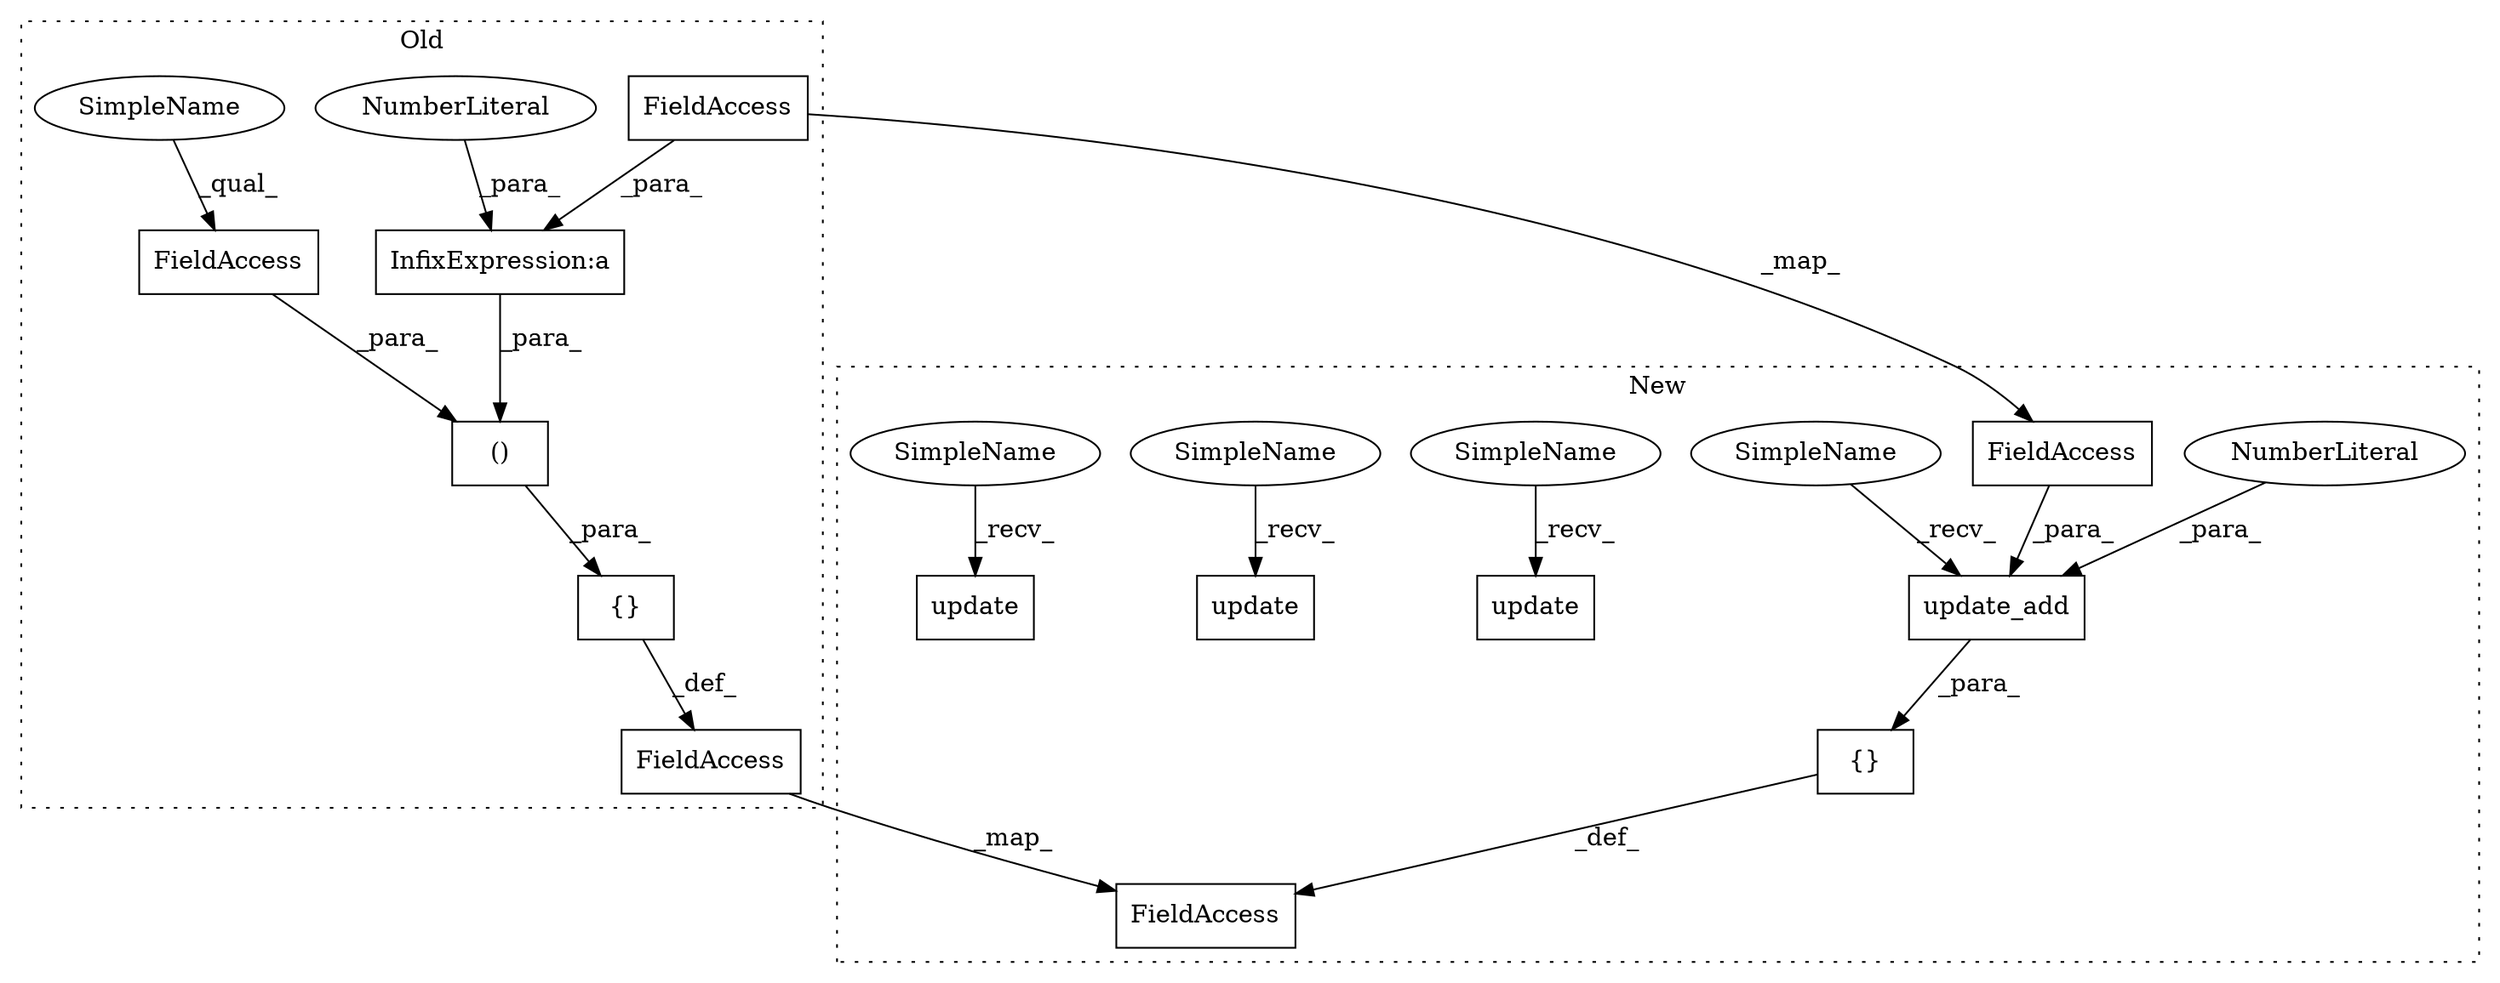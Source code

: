 digraph G {
subgraph cluster0 {
1 [label="{}" a="4" s="10803,10858" l="6,2" shape="box"];
3 [label="InfixExpression:a" a="27" s="10853" l="3" shape="box"];
4 [label="()" a="106" s="10809" l="49" shape="box"];
6 [label="NumberLiteral" a="34" s="10856" l="1" shape="ellipse"];
9 [label="FieldAccess" a="22" s="10809" l="15" shape="box"];
10 [label="FieldAccess" a="22" s="10773" l="12" shape="box"];
14 [label="FieldAccess" a="22" s="10838" l="15" shape="box"];
20 [label="SimpleName" a="42" s="10809" l="4" shape="ellipse"];
label = "Old";
style="dotted";
}
subgraph cluster1 {
2 [label="update_add" a="32" s="10756,10784" l="11,1" shape="box"];
5 [label="NumberLiteral" a="34" s="10783" l="1" shape="ellipse"];
7 [label="{}" a="4" s="10747,10785" l="1,1" shape="box"];
8 [label="update" a="32" s="11841,11855" l="7,1" shape="box"];
11 [label="FieldAccess" a="22" s="10717" l="12" shape="box"];
12 [label="update" a="32" s="11680,11692" l="7,1" shape="box"];
13 [label="FieldAccess" a="22" s="10767" l="15" shape="box"];
15 [label="update" a="32" s="11630,11642" l="7,1" shape="box"];
16 [label="SimpleName" a="42" s="11622" l="7" shape="ellipse"];
17 [label="SimpleName" a="42" s="11672" l="7" shape="ellipse"];
18 [label="SimpleName" a="42" s="11833" l="7" shape="ellipse"];
19 [label="SimpleName" a="42" s="10748" l="7" shape="ellipse"];
label = "New";
style="dotted";
}
1 -> 10 [label="_def_"];
2 -> 7 [label="_para_"];
3 -> 4 [label="_para_"];
4 -> 1 [label="_para_"];
5 -> 2 [label="_para_"];
6 -> 3 [label="_para_"];
7 -> 11 [label="_def_"];
9 -> 4 [label="_para_"];
10 -> 11 [label="_map_"];
13 -> 2 [label="_para_"];
14 -> 3 [label="_para_"];
14 -> 13 [label="_map_"];
16 -> 15 [label="_recv_"];
17 -> 12 [label="_recv_"];
18 -> 8 [label="_recv_"];
19 -> 2 [label="_recv_"];
20 -> 9 [label="_qual_"];
}